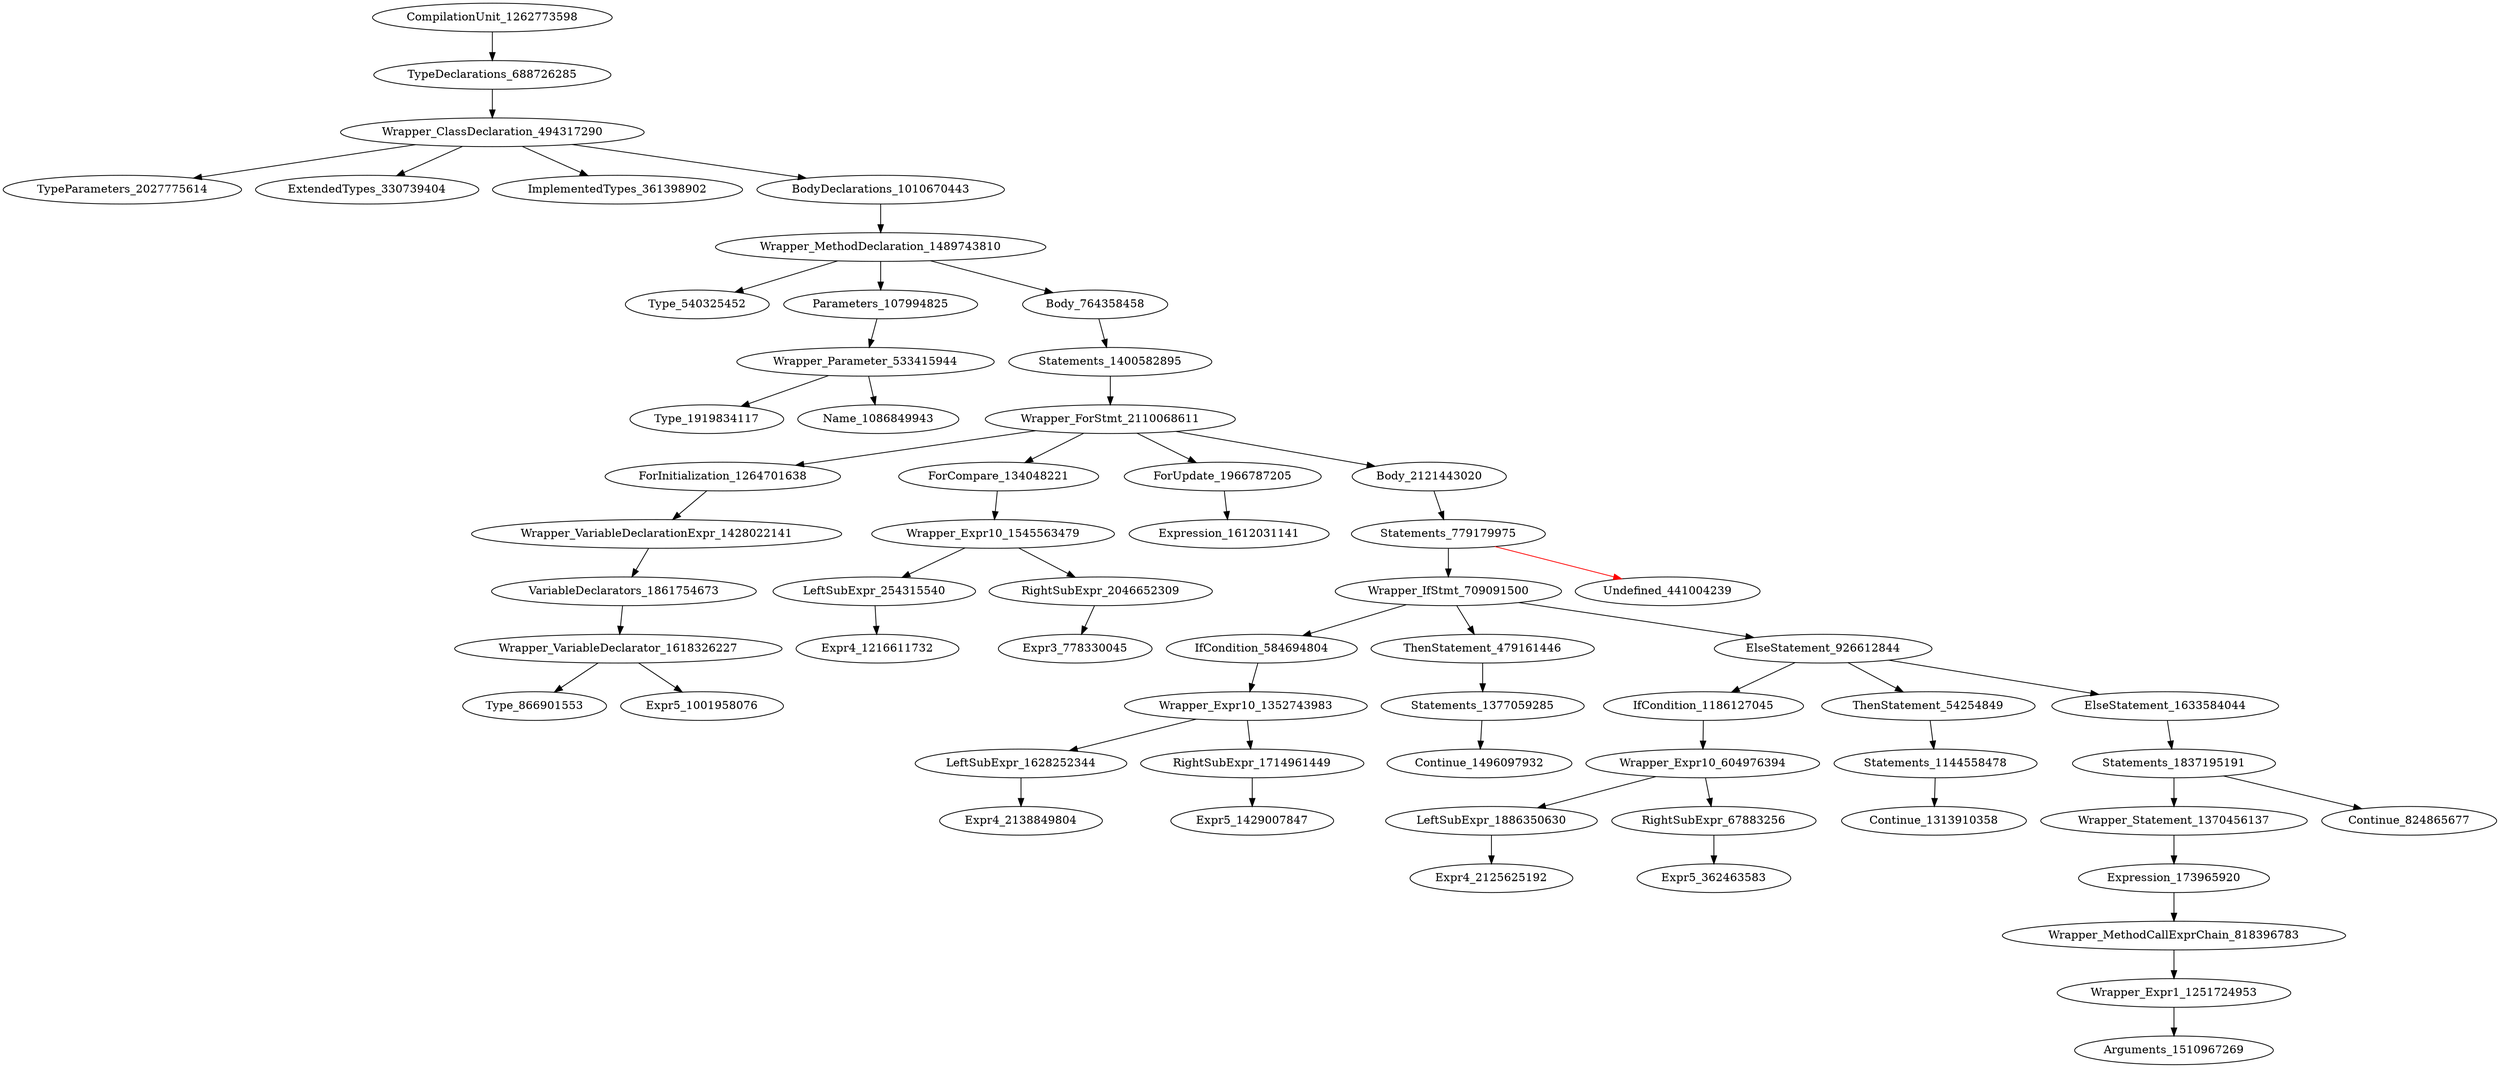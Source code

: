 digraph {
CompilationUnit_1262773598 -> TypeDeclarations_688726285
TypeDeclarations_688726285 -> Wrapper_ClassDeclaration_494317290
Wrapper_ClassDeclaration_494317290 -> TypeParameters_2027775614
Wrapper_ClassDeclaration_494317290 -> ExtendedTypes_330739404
Wrapper_ClassDeclaration_494317290 -> ImplementedTypes_361398902
Wrapper_ClassDeclaration_494317290 -> BodyDeclarations_1010670443
BodyDeclarations_1010670443 -> Wrapper_MethodDeclaration_1489743810
Wrapper_MethodDeclaration_1489743810 -> Type_540325452
Wrapper_MethodDeclaration_1489743810 -> Parameters_107994825
Wrapper_MethodDeclaration_1489743810 -> Body_764358458
Parameters_107994825 -> Wrapper_Parameter_533415944
Body_764358458 -> Statements_1400582895
Wrapper_Parameter_533415944 -> Type_1919834117
Wrapper_Parameter_533415944 -> Name_1086849943
Statements_1400582895 -> Wrapper_ForStmt_2110068611
Wrapper_ForStmt_2110068611 -> ForInitialization_1264701638
Wrapper_ForStmt_2110068611 -> ForCompare_134048221
Wrapper_ForStmt_2110068611 -> ForUpdate_1966787205
Wrapper_ForStmt_2110068611 -> Body_2121443020
ForInitialization_1264701638 -> Wrapper_VariableDeclarationExpr_1428022141
ForCompare_134048221 -> Wrapper_Expr10_1545563479
ForUpdate_1966787205 -> Expression_1612031141
Body_2121443020 -> Statements_779179975
Wrapper_VariableDeclarationExpr_1428022141 -> VariableDeclarators_1861754673
Wrapper_Expr10_1545563479 -> LeftSubExpr_254315540
Wrapper_Expr10_1545563479 -> RightSubExpr_2046652309
Statements_779179975 -> Wrapper_IfStmt_709091500
Statements_779179975 -> Undefined_441004239 [color = red] 
VariableDeclarators_1861754673 -> Wrapper_VariableDeclarator_1618326227
LeftSubExpr_254315540 -> Expr4_1216611732
RightSubExpr_2046652309 -> Expr3_778330045
Wrapper_IfStmt_709091500 -> IfCondition_584694804
Wrapper_IfStmt_709091500 -> ThenStatement_479161446
Wrapper_IfStmt_709091500 -> ElseStatement_926612844
Wrapper_VariableDeclarator_1618326227 -> Type_866901553
Wrapper_VariableDeclarator_1618326227 -> Expr5_1001958076
IfCondition_584694804 -> Wrapper_Expr10_1352743983
ThenStatement_479161446 -> Statements_1377059285
ElseStatement_926612844 -> IfCondition_1186127045
ElseStatement_926612844 -> ThenStatement_54254849
ElseStatement_926612844 -> ElseStatement_1633584044
Wrapper_Expr10_1352743983 -> LeftSubExpr_1628252344
Wrapper_Expr10_1352743983 -> RightSubExpr_1714961449
Statements_1377059285 -> Continue_1496097932
IfCondition_1186127045 -> Wrapper_Expr10_604976394
ThenStatement_54254849 -> Statements_1144558478
ElseStatement_1633584044 -> Statements_1837195191
LeftSubExpr_1628252344 -> Expr4_2138849804
RightSubExpr_1714961449 -> Expr5_1429007847
Wrapper_Expr10_604976394 -> LeftSubExpr_1886350630
Wrapper_Expr10_604976394 -> RightSubExpr_67883256
Statements_1144558478 -> Continue_1313910358
Statements_1837195191 -> Wrapper_Statement_1370456137
Statements_1837195191 -> Continue_824865677
LeftSubExpr_1886350630 -> Expr4_2125625192
RightSubExpr_67883256 -> Expr5_362463583
Wrapper_Statement_1370456137 -> Expression_173965920
Expression_173965920 -> Wrapper_MethodCallExprChain_818396783
Wrapper_MethodCallExprChain_818396783 -> Wrapper_Expr1_1251724953
Wrapper_Expr1_1251724953 -> Arguments_1510967269
}